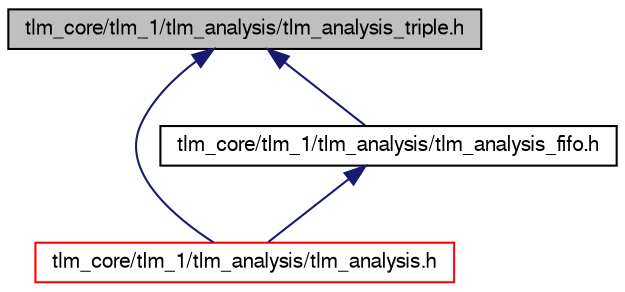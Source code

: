 digraph G
{
  edge [fontname="FreeSans",fontsize="10",labelfontname="FreeSans",labelfontsize="10"];
  node [fontname="FreeSans",fontsize="10",shape=record];
  Node1 [label="tlm_core/tlm_1/tlm_analysis/tlm_analysis_triple.h",height=0.2,width=0.4,color="black", fillcolor="grey75", style="filled" fontcolor="black"];
  Node1 -> Node2 [dir=back,color="midnightblue",fontsize="10",style="solid",fontname="FreeSans"];
  Node2 [label="tlm_core/tlm_1/tlm_analysis/tlm_analysis.h",height=0.2,width=0.4,color="red", fillcolor="white", style="filled",URL="$a00123.html"];
  Node1 -> Node3 [dir=back,color="midnightblue",fontsize="10",style="solid",fontname="FreeSans"];
  Node3 [label="tlm_core/tlm_1/tlm_analysis/tlm_analysis_fifo.h",height=0.2,width=0.4,color="black", fillcolor="white", style="filled",URL="$a00124.html"];
  Node3 -> Node2 [dir=back,color="midnightblue",fontsize="10",style="solid",fontname="FreeSans"];
}
